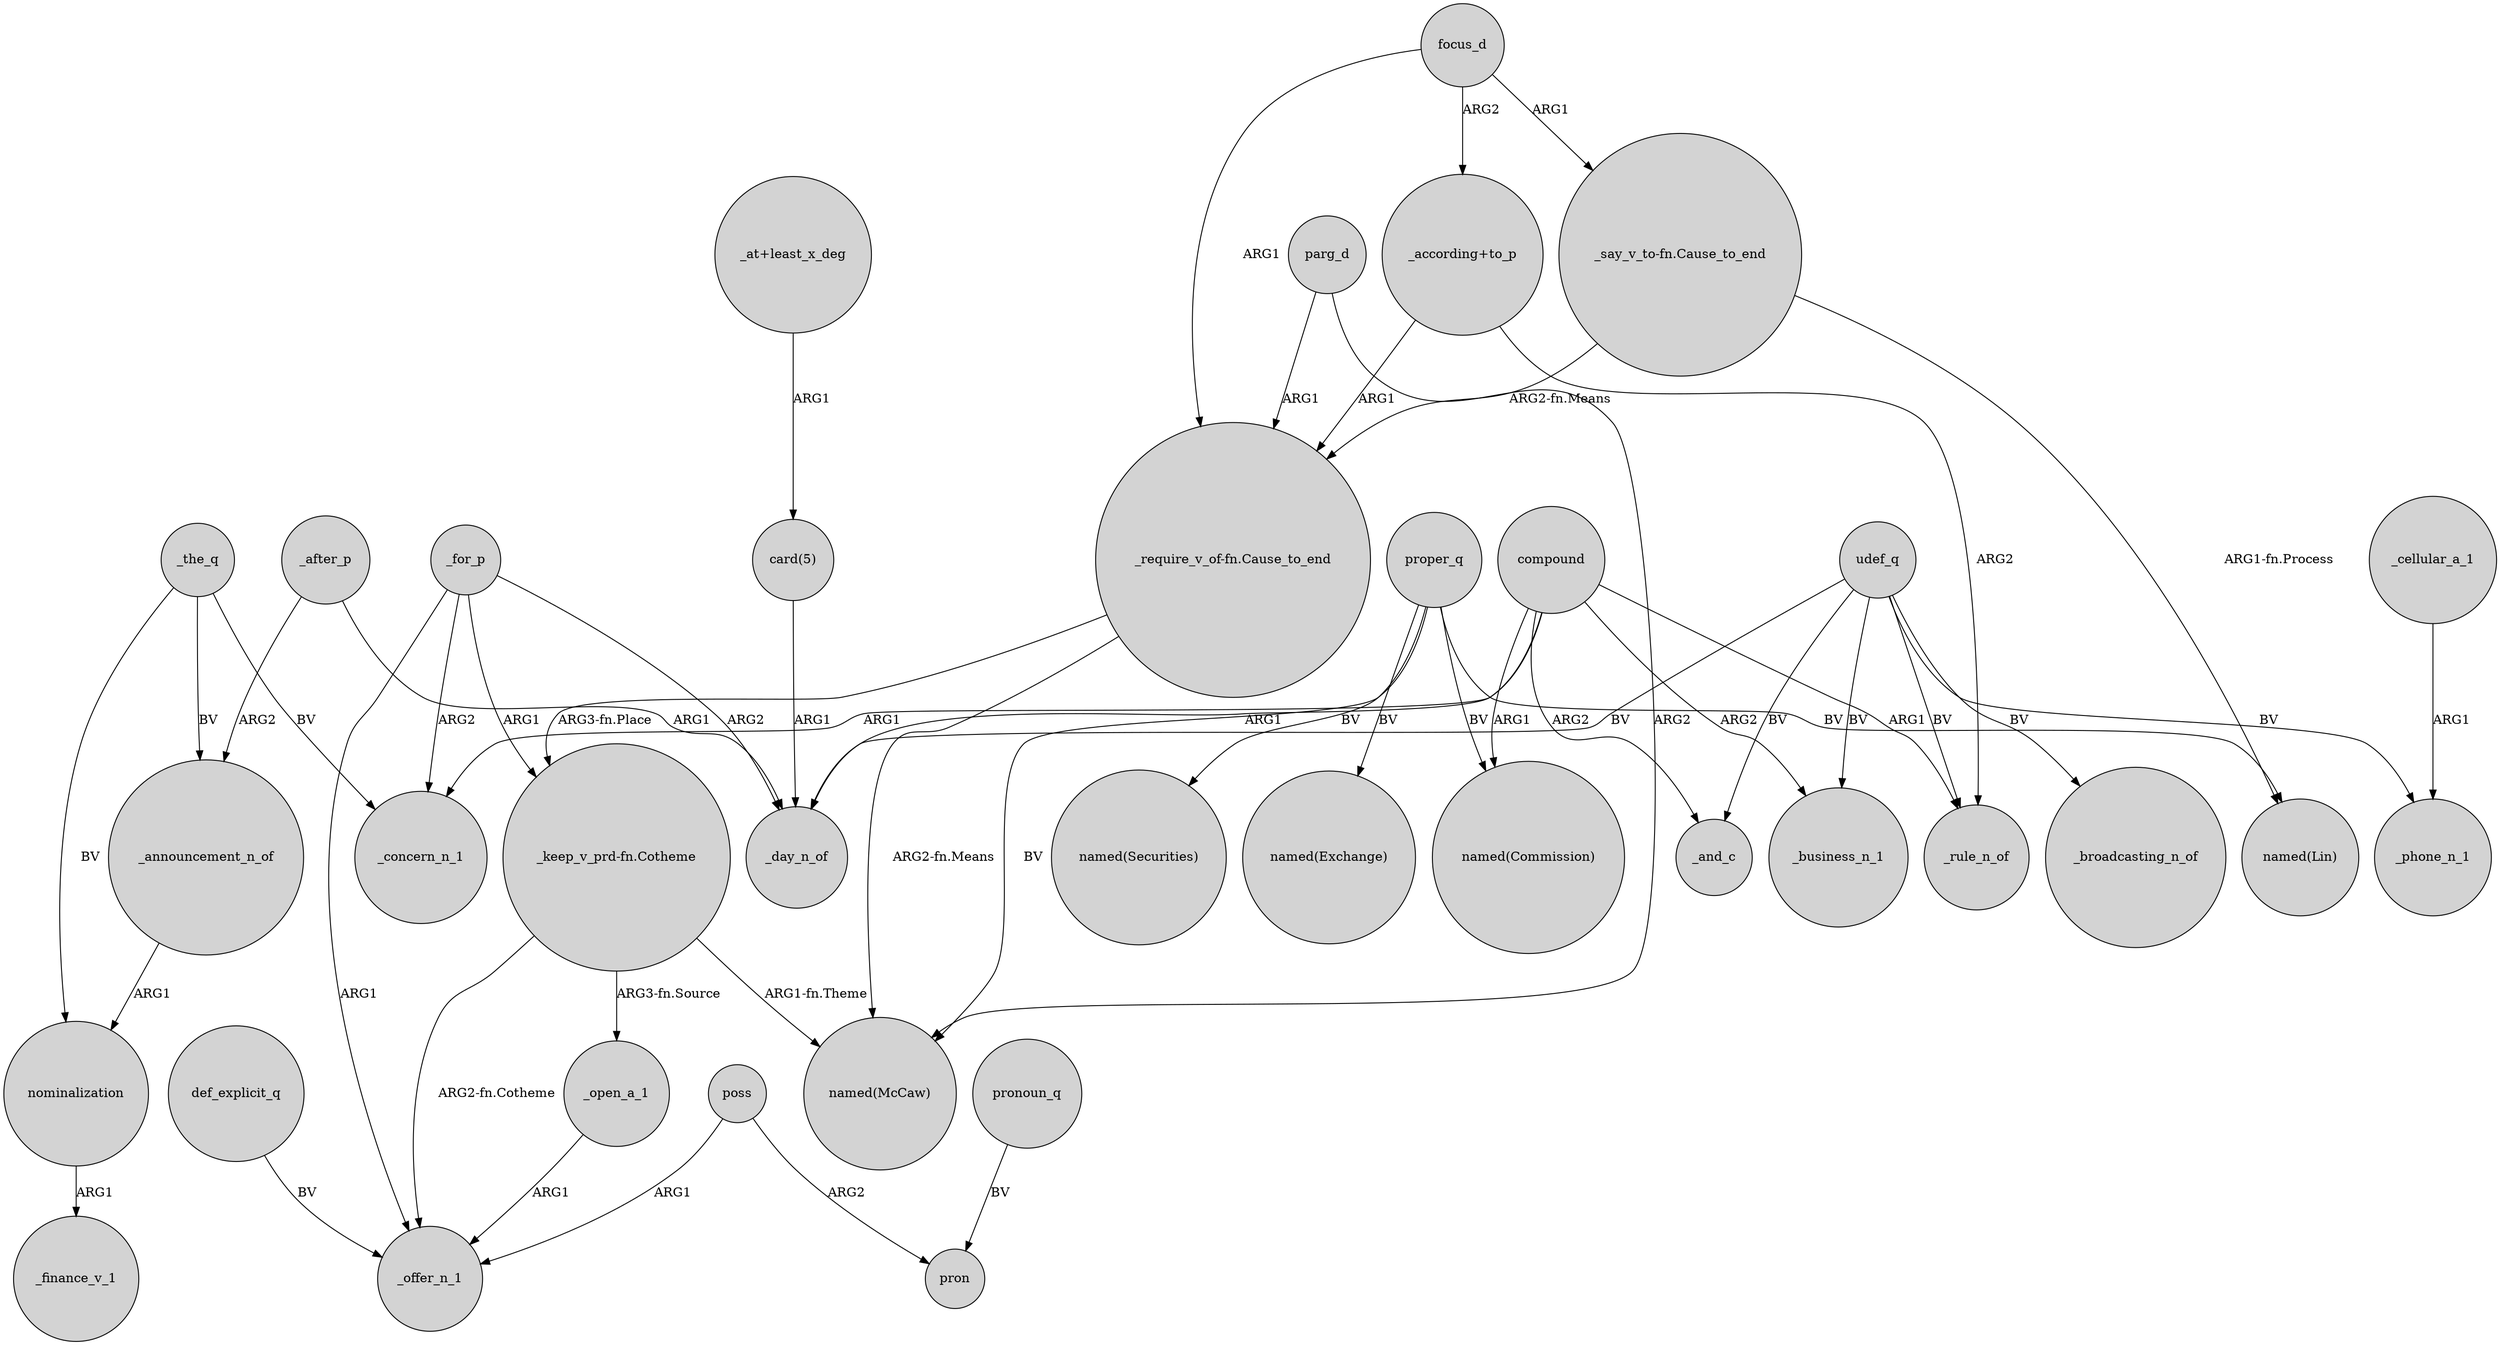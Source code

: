 digraph {
	node [shape=circle style=filled]
	_the_q -> nominalization [label=BV]
	_cellular_a_1 -> _phone_n_1 [label=ARG1]
	_after_p -> _announcement_n_of [label=ARG2]
	_for_p -> _concern_n_1 [label=ARG2]
	compound -> "named(Commission)" [label=ARG1]
	_for_p -> _offer_n_1 [label=ARG1]
	proper_q -> "named(Securities)" [label=BV]
	nominalization -> _finance_v_1 [label=ARG1]
	_for_p -> _day_n_of [label=ARG2]
	parg_d -> "named(McCaw)" [label=ARG2]
	_the_q -> _announcement_n_of [label=BV]
	focus_d -> "_say_v_to-fn.Cause_to_end" [label=ARG1]
	udef_q -> _broadcasting_n_of [label=BV]
	focus_d -> "_according+to_p" [label=ARG2]
	proper_q -> "named(Lin)" [label=BV]
	proper_q -> "named(McCaw)" [label=BV]
	udef_q -> _phone_n_1 [label=BV]
	udef_q -> _and_c [label=BV]
	proper_q -> "named(Exchange)" [label=BV]
	_the_q -> _concern_n_1 [label=BV]
	udef_q -> _business_n_1 [label=BV]
	compound -> _and_c [label=ARG2]
	proper_q -> "named(Commission)" [label=BV]
	"_according+to_p" -> _rule_n_of [label=ARG2]
	"_at+least_x_deg" -> "card(5)" [label=ARG1]
	pronoun_q -> pron [label=BV]
	poss -> _offer_n_1 [label=ARG1]
	udef_q -> _day_n_of [label=BV]
	poss -> pron [label=ARG2]
	"_according+to_p" -> "_require_v_of-fn.Cause_to_end" [label=ARG1]
	_announcement_n_of -> nominalization [label=ARG1]
	"_keep_v_prd-fn.Cotheme" -> _offer_n_1 [label="ARG2-fn.Cotheme"]
	"_require_v_of-fn.Cause_to_end" -> "named(McCaw)" [label="ARG2-fn.Means"]
	compound -> _concern_n_1 [label=ARG1]
	def_explicit_q -> _offer_n_1 [label=BV]
	udef_q -> _rule_n_of [label=BV]
	"_say_v_to-fn.Cause_to_end" -> "_require_v_of-fn.Cause_to_end" [label="ARG2-fn.Means"]
	compound -> _business_n_1 [label=ARG2]
	parg_d -> "_require_v_of-fn.Cause_to_end" [label=ARG1]
	"_say_v_to-fn.Cause_to_end" -> "named(Lin)" [label="ARG1-fn.Process"]
	compound -> _day_n_of [label=ARG1]
	compound -> _rule_n_of [label=ARG1]
	focus_d -> "_require_v_of-fn.Cause_to_end" [label=ARG1]
	"_require_v_of-fn.Cause_to_end" -> "_keep_v_prd-fn.Cotheme" [label="ARG3-fn.Place"]
	"card(5)" -> _day_n_of [label=ARG1]
	"_keep_v_prd-fn.Cotheme" -> _open_a_1 [label="ARG3-fn.Source"]
	_for_p -> "_keep_v_prd-fn.Cotheme" [label=ARG1]
	_open_a_1 -> _offer_n_1 [label=ARG1]
	"_keep_v_prd-fn.Cotheme" -> "named(McCaw)" [label="ARG1-fn.Theme"]
	_after_p -> _day_n_of [label=ARG1]
}
